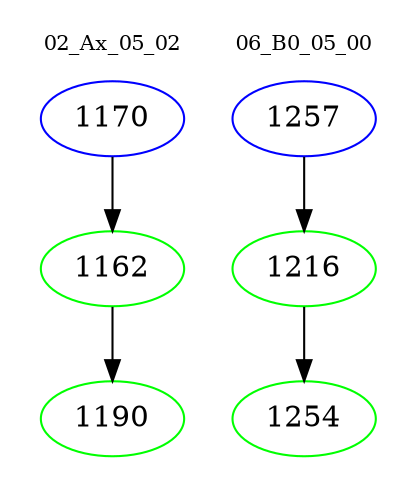 digraph{
subgraph cluster_0 {
color = white
label = "02_Ax_05_02";
fontsize=10;
T0_1170 [label="1170", color="blue"]
T0_1170 -> T0_1162 [color="black"]
T0_1162 [label="1162", color="green"]
T0_1162 -> T0_1190 [color="black"]
T0_1190 [label="1190", color="green"]
}
subgraph cluster_1 {
color = white
label = "06_B0_05_00";
fontsize=10;
T1_1257 [label="1257", color="blue"]
T1_1257 -> T1_1216 [color="black"]
T1_1216 [label="1216", color="green"]
T1_1216 -> T1_1254 [color="black"]
T1_1254 [label="1254", color="green"]
}
}
